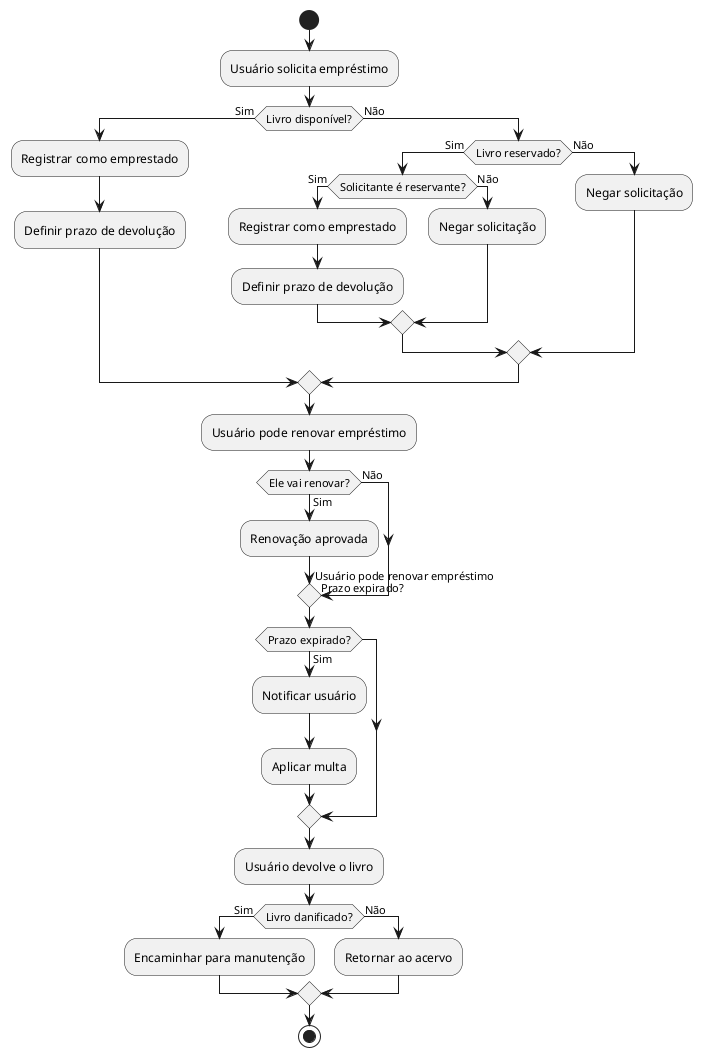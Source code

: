 @startuml "Diagrama de Atividade - Biblioteca"
start
:Usuário solicita empréstimo;
if (Livro disponível?) then (Sim)
  :Registrar como emprestado;
  :Definir prazo de devolução;
else (Não)
  if (Livro reservado?) then (Sim)
    if (Solicitante é reservante?) then (Sim)
      :Registrar como emprestado;
      :Definir prazo de devolução;
    else (Não)
      :Negar solicitação;
    endif
  else (Não)
    :Negar solicitação;
  endif
endif

:Usuário pode renovar empréstimo;
if (Ele vai renovar?) then (Sim)
  :Renovação aprovada;
  -> Usuário pode renovar empréstimo;
else (Não)
  -> Prazo expirado?;
endif

if (Prazo expirado?) then (Sim)
  :Notificar usuário;
  :Aplicar multa;
endif

:Usuário devolve o livro;
if (Livro danificado?) then (Sim)
  :Encaminhar para manutenção;
else (Não)
  :Retornar ao acervo;
endif

stop
@enduml
